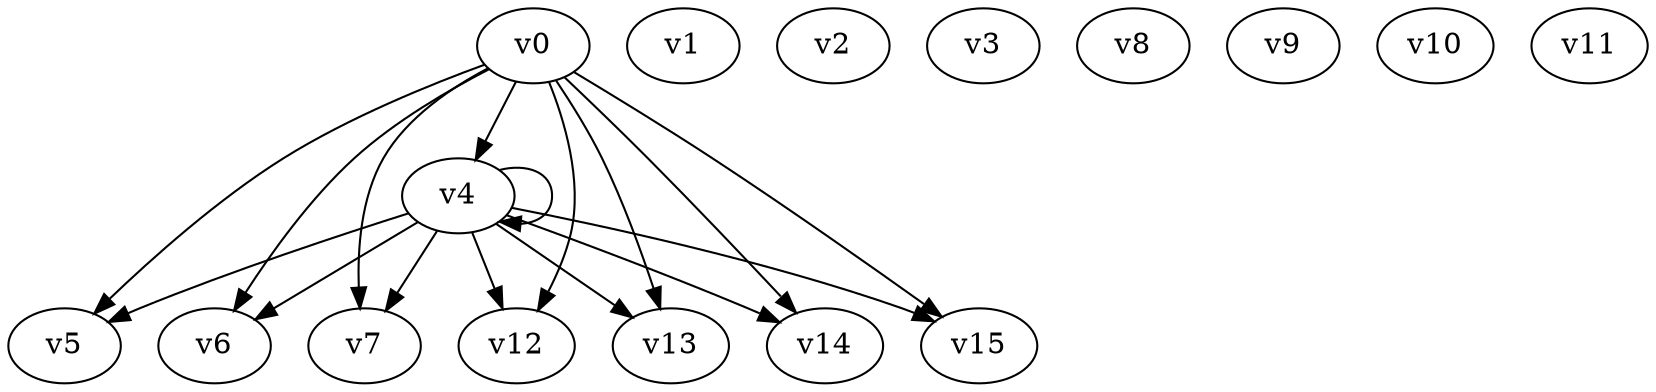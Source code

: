 digraph G {v0 [texlbl="$\begin{array}{cccc}
a & b & c & d \\ 
1 & 1 & 1 & 1
\end{array}$
"]
v1 [texlbl="$\begin{array}{cccc}
a & b & c & d \\ 
1 & 1 & 1 & 2
\end{array}$
"]
v2 [texlbl="$\begin{array}{cccc}
a & b & c & d \\ 
1 & 1 & 2 & 1
\end{array}$
"]
v3 [texlbl="$\begin{array}{cccc}
a & b & c & d \\ 
1 & 1 & 2 & 2
\end{array}$
"]
v4 [texlbl="$\begin{array}{cccc}
a & b & c & d \\ 
1 & 2 & 1 & 1
\end{array}$
"]
v5 [texlbl="$\begin{array}{cccc}
a & b & c & d \\ 
1 & 2 & 1 & 2
\end{array}$
"]
v6 [texlbl="$\begin{array}{cccc}
a & b & c & d \\ 
1 & 2 & 2 & 1
\end{array}$
"]
v7 [texlbl="$\begin{array}{cccc}
a & b & c & d \\ 
1 & 2 & 2 & 2
\end{array}$
"]
v8 [texlbl="$\begin{array}{cccc}
a & b & c & d \\ 
2 & 1 & 1 & 1
\end{array}$
"]
v9 [texlbl="$\begin{array}{cccc}
a & b & c & d \\ 
2 & 1 & 1 & 2
\end{array}$
"]
v10 [texlbl="$\begin{array}{cccc}
a & b & c & d \\ 
2 & 1 & 2 & 1
\end{array}$
"]
v11 [texlbl="$\begin{array}{cccc}
a & b & c & d \\ 
2 & 1 & 2 & 2
\end{array}$
"]
v12 [texlbl="$\begin{array}{cccc}
a & b & c & d \\ 
2 & 2 & 1 & 1
\end{array}$
"]
v13 [texlbl="$\begin{array}{cccc}
a & b & c & d \\ 
2 & 2 & 1 & 2
\end{array}$
"]
v14 [texlbl="$\begin{array}{cccc}
a & b & c & d \\ 
2 & 2 & 2 & 1
\end{array}$
"]
v15 [texlbl="$\begin{array}{cccc}
a & b & c & d \\ 
2 & 2 & 2 & 2
\end{array}$
"]
v0 -> v4
v0 -> v5
v0 -> v6
v0 -> v7
v0 -> v12
v0 -> v13
v0 -> v14
v0 -> v15
v4 -> v4
v4 -> v5
v4 -> v6
v4 -> v7
v4 -> v12
v4 -> v13
v4 -> v14
v4 -> v15
}
